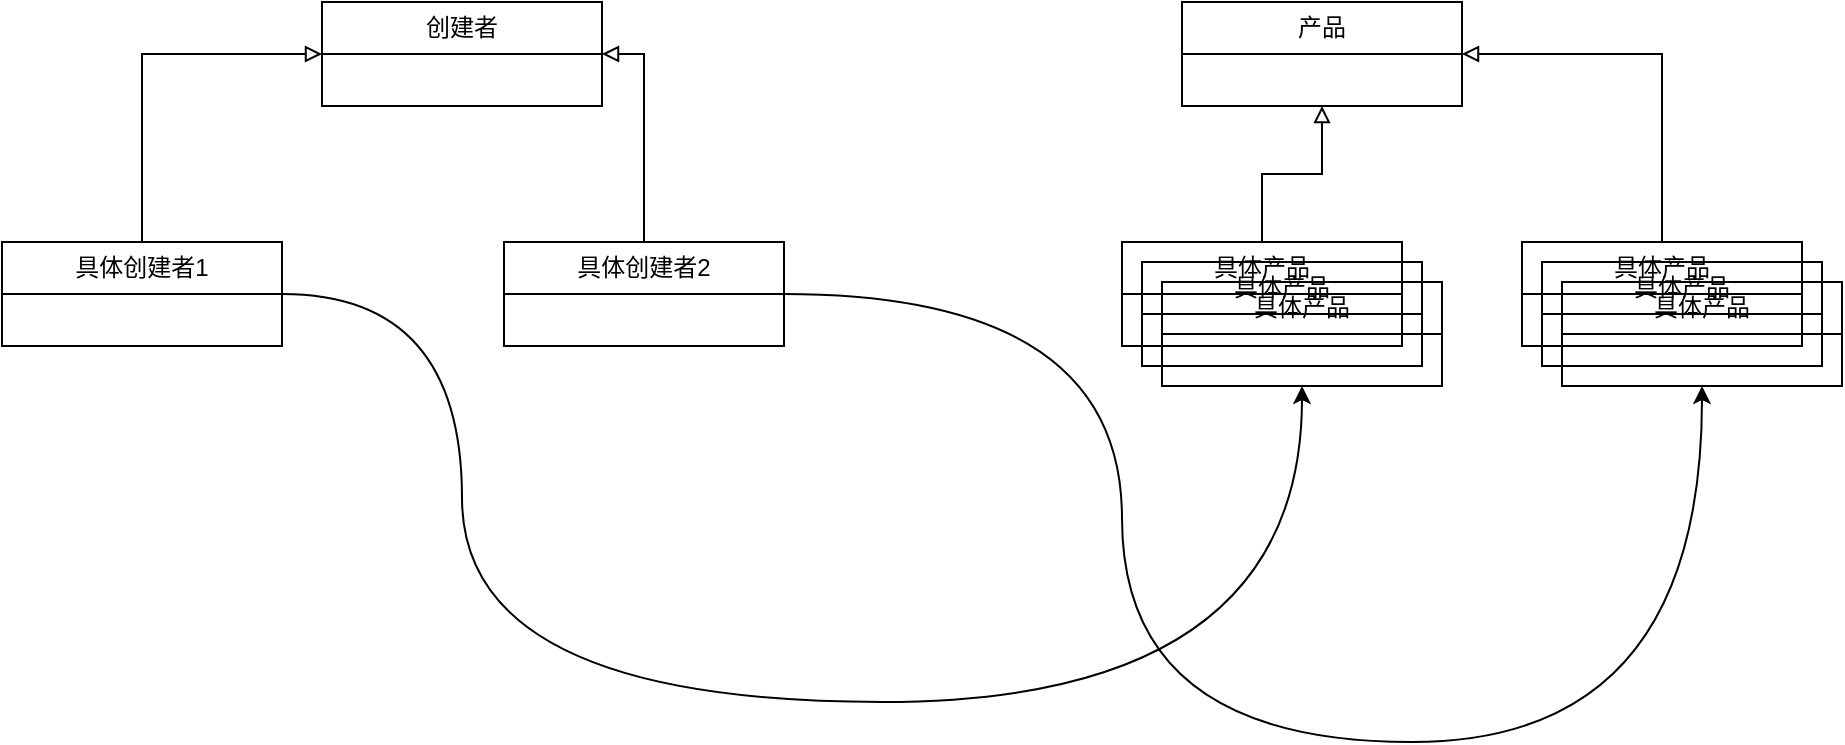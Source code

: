 <mxfile version="24.7.5">
  <diagram name="第 1 页" id="eEr_WZqdwNc2cDVPBnf0">
    <mxGraphModel dx="1026" dy="659" grid="1" gridSize="10" guides="1" tooltips="1" connect="1" arrows="1" fold="1" page="1" pageScale="1" pageWidth="827" pageHeight="1169" math="0" shadow="0">
      <root>
        <mxCell id="0" />
        <mxCell id="1" parent="0" />
        <mxCell id="aYM-nlFzrwsAFbWFCOPH-1" value="创建者" style="swimlane;fontStyle=0;childLayout=stackLayout;horizontal=1;startSize=26;fillColor=none;horizontalStack=0;resizeParent=1;resizeParentMax=0;resizeLast=0;collapsible=1;marginBottom=0;whiteSpace=wrap;html=1;" vertex="1" parent="1">
          <mxGeometry x="280" y="150" width="140" height="52" as="geometry" />
        </mxCell>
        <mxCell id="aYM-nlFzrwsAFbWFCOPH-19" style="edgeStyle=orthogonalEdgeStyle;rounded=0;orthogonalLoop=1;jettySize=auto;html=1;entryX=0.5;entryY=1;entryDx=0;entryDy=0;elbow=vertical;curved=1;" edge="1" parent="1" source="aYM-nlFzrwsAFbWFCOPH-5" target="aYM-nlFzrwsAFbWFCOPH-10">
          <mxGeometry relative="1" as="geometry">
            <Array as="points">
              <mxPoint x="350" y="296" />
              <mxPoint x="350" y="500" />
              <mxPoint x="770" y="500" />
            </Array>
          </mxGeometry>
        </mxCell>
        <mxCell id="aYM-nlFzrwsAFbWFCOPH-23" style="edgeStyle=orthogonalEdgeStyle;rounded=0;orthogonalLoop=1;jettySize=auto;html=1;entryX=0;entryY=0.5;entryDx=0;entryDy=0;endArrow=block;endFill=0;" edge="1" parent="1" source="aYM-nlFzrwsAFbWFCOPH-5" target="aYM-nlFzrwsAFbWFCOPH-1">
          <mxGeometry relative="1" as="geometry">
            <Array as="points">
              <mxPoint x="190" y="176" />
            </Array>
          </mxGeometry>
        </mxCell>
        <mxCell id="aYM-nlFzrwsAFbWFCOPH-5" value="具体创建者1" style="swimlane;fontStyle=0;childLayout=stackLayout;horizontal=1;startSize=26;fillColor=none;horizontalStack=0;resizeParent=1;resizeParentMax=0;resizeLast=0;collapsible=1;marginBottom=0;whiteSpace=wrap;html=1;" vertex="1" parent="1">
          <mxGeometry x="120" y="270" width="140" height="52" as="geometry" />
        </mxCell>
        <mxCell id="aYM-nlFzrwsAFbWFCOPH-7" value="产品" style="swimlane;fontStyle=0;childLayout=stackLayout;horizontal=1;startSize=26;fillColor=none;horizontalStack=0;resizeParent=1;resizeParentMax=0;resizeLast=0;collapsible=1;marginBottom=0;whiteSpace=wrap;html=1;" vertex="1" parent="1">
          <mxGeometry x="710" y="150" width="140" height="52" as="geometry" />
        </mxCell>
        <mxCell id="aYM-nlFzrwsAFbWFCOPH-25" style="edgeStyle=orthogonalEdgeStyle;rounded=0;orthogonalLoop=1;jettySize=auto;html=1;entryX=0.5;entryY=1;entryDx=0;entryDy=0;endArrow=block;endFill=0;" edge="1" parent="1" source="aYM-nlFzrwsAFbWFCOPH-8" target="aYM-nlFzrwsAFbWFCOPH-7">
          <mxGeometry relative="1" as="geometry" />
        </mxCell>
        <mxCell id="aYM-nlFzrwsAFbWFCOPH-8" value="具体产品" style="swimlane;fontStyle=0;childLayout=stackLayout;horizontal=1;startSize=26;fillColor=none;horizontalStack=0;resizeParent=1;resizeParentMax=0;resizeLast=0;collapsible=1;marginBottom=0;whiteSpace=wrap;html=1;" vertex="1" parent="1">
          <mxGeometry x="680" y="270" width="140" height="52" as="geometry" />
        </mxCell>
        <mxCell id="aYM-nlFzrwsAFbWFCOPH-9" value="具体产品" style="swimlane;fontStyle=0;childLayout=stackLayout;horizontal=1;startSize=26;fillColor=none;horizontalStack=0;resizeParent=1;resizeParentMax=0;resizeLast=0;collapsible=1;marginBottom=0;whiteSpace=wrap;html=1;" vertex="1" parent="1">
          <mxGeometry x="690" y="280" width="140" height="52" as="geometry" />
        </mxCell>
        <mxCell id="aYM-nlFzrwsAFbWFCOPH-10" value="具体产品" style="swimlane;fontStyle=0;childLayout=stackLayout;horizontal=1;startSize=26;fillColor=none;horizontalStack=0;resizeParent=1;resizeParentMax=0;resizeLast=0;collapsible=1;marginBottom=0;whiteSpace=wrap;html=1;" vertex="1" parent="1">
          <mxGeometry x="700" y="290" width="140" height="52" as="geometry" />
        </mxCell>
        <mxCell id="aYM-nlFzrwsAFbWFCOPH-27" style="edgeStyle=orthogonalEdgeStyle;rounded=0;orthogonalLoop=1;jettySize=auto;html=1;entryX=1;entryY=0.5;entryDx=0;entryDy=0;endArrow=block;endFill=0;" edge="1" parent="1" source="aYM-nlFzrwsAFbWFCOPH-14" target="aYM-nlFzrwsAFbWFCOPH-7">
          <mxGeometry relative="1" as="geometry">
            <Array as="points">
              <mxPoint x="950" y="176" />
            </Array>
          </mxGeometry>
        </mxCell>
        <mxCell id="aYM-nlFzrwsAFbWFCOPH-14" value="具体产品" style="swimlane;fontStyle=0;childLayout=stackLayout;horizontal=1;startSize=26;fillColor=none;horizontalStack=0;resizeParent=1;resizeParentMax=0;resizeLast=0;collapsible=1;marginBottom=0;whiteSpace=wrap;html=1;" vertex="1" parent="1">
          <mxGeometry x="880" y="270" width="140" height="52" as="geometry" />
        </mxCell>
        <mxCell id="aYM-nlFzrwsAFbWFCOPH-15" value="具体产品" style="swimlane;fontStyle=0;childLayout=stackLayout;horizontal=1;startSize=26;fillColor=none;horizontalStack=0;resizeParent=1;resizeParentMax=0;resizeLast=0;collapsible=1;marginBottom=0;whiteSpace=wrap;html=1;" vertex="1" parent="1">
          <mxGeometry x="890" y="280" width="140" height="52" as="geometry" />
        </mxCell>
        <mxCell id="aYM-nlFzrwsAFbWFCOPH-16" value="具体产品" style="swimlane;fontStyle=0;childLayout=stackLayout;horizontal=1;startSize=26;fillColor=none;horizontalStack=0;resizeParent=1;resizeParentMax=0;resizeLast=0;collapsible=1;marginBottom=0;whiteSpace=wrap;html=1;" vertex="1" parent="1">
          <mxGeometry x="900" y="290" width="140" height="52" as="geometry" />
        </mxCell>
        <mxCell id="aYM-nlFzrwsAFbWFCOPH-20" style="edgeStyle=orthogonalEdgeStyle;rounded=0;orthogonalLoop=1;jettySize=auto;html=1;entryX=0.5;entryY=1;entryDx=0;entryDy=0;curved=1;" edge="1" parent="1" source="aYM-nlFzrwsAFbWFCOPH-17" target="aYM-nlFzrwsAFbWFCOPH-16">
          <mxGeometry relative="1" as="geometry">
            <Array as="points">
              <mxPoint x="680" y="296" />
              <mxPoint x="680" y="520" />
              <mxPoint x="970" y="520" />
            </Array>
          </mxGeometry>
        </mxCell>
        <mxCell id="aYM-nlFzrwsAFbWFCOPH-24" style="edgeStyle=orthogonalEdgeStyle;rounded=0;orthogonalLoop=1;jettySize=auto;html=1;entryX=1;entryY=0.5;entryDx=0;entryDy=0;endArrow=block;endFill=0;" edge="1" parent="1" source="aYM-nlFzrwsAFbWFCOPH-17" target="aYM-nlFzrwsAFbWFCOPH-1">
          <mxGeometry relative="1" as="geometry" />
        </mxCell>
        <mxCell id="aYM-nlFzrwsAFbWFCOPH-17" value="具体创建者2" style="swimlane;fontStyle=0;childLayout=stackLayout;horizontal=1;startSize=26;fillColor=none;horizontalStack=0;resizeParent=1;resizeParentMax=0;resizeLast=0;collapsible=1;marginBottom=0;whiteSpace=wrap;html=1;" vertex="1" parent="1">
          <mxGeometry x="371" y="270" width="140" height="52" as="geometry" />
        </mxCell>
      </root>
    </mxGraphModel>
  </diagram>
</mxfile>
